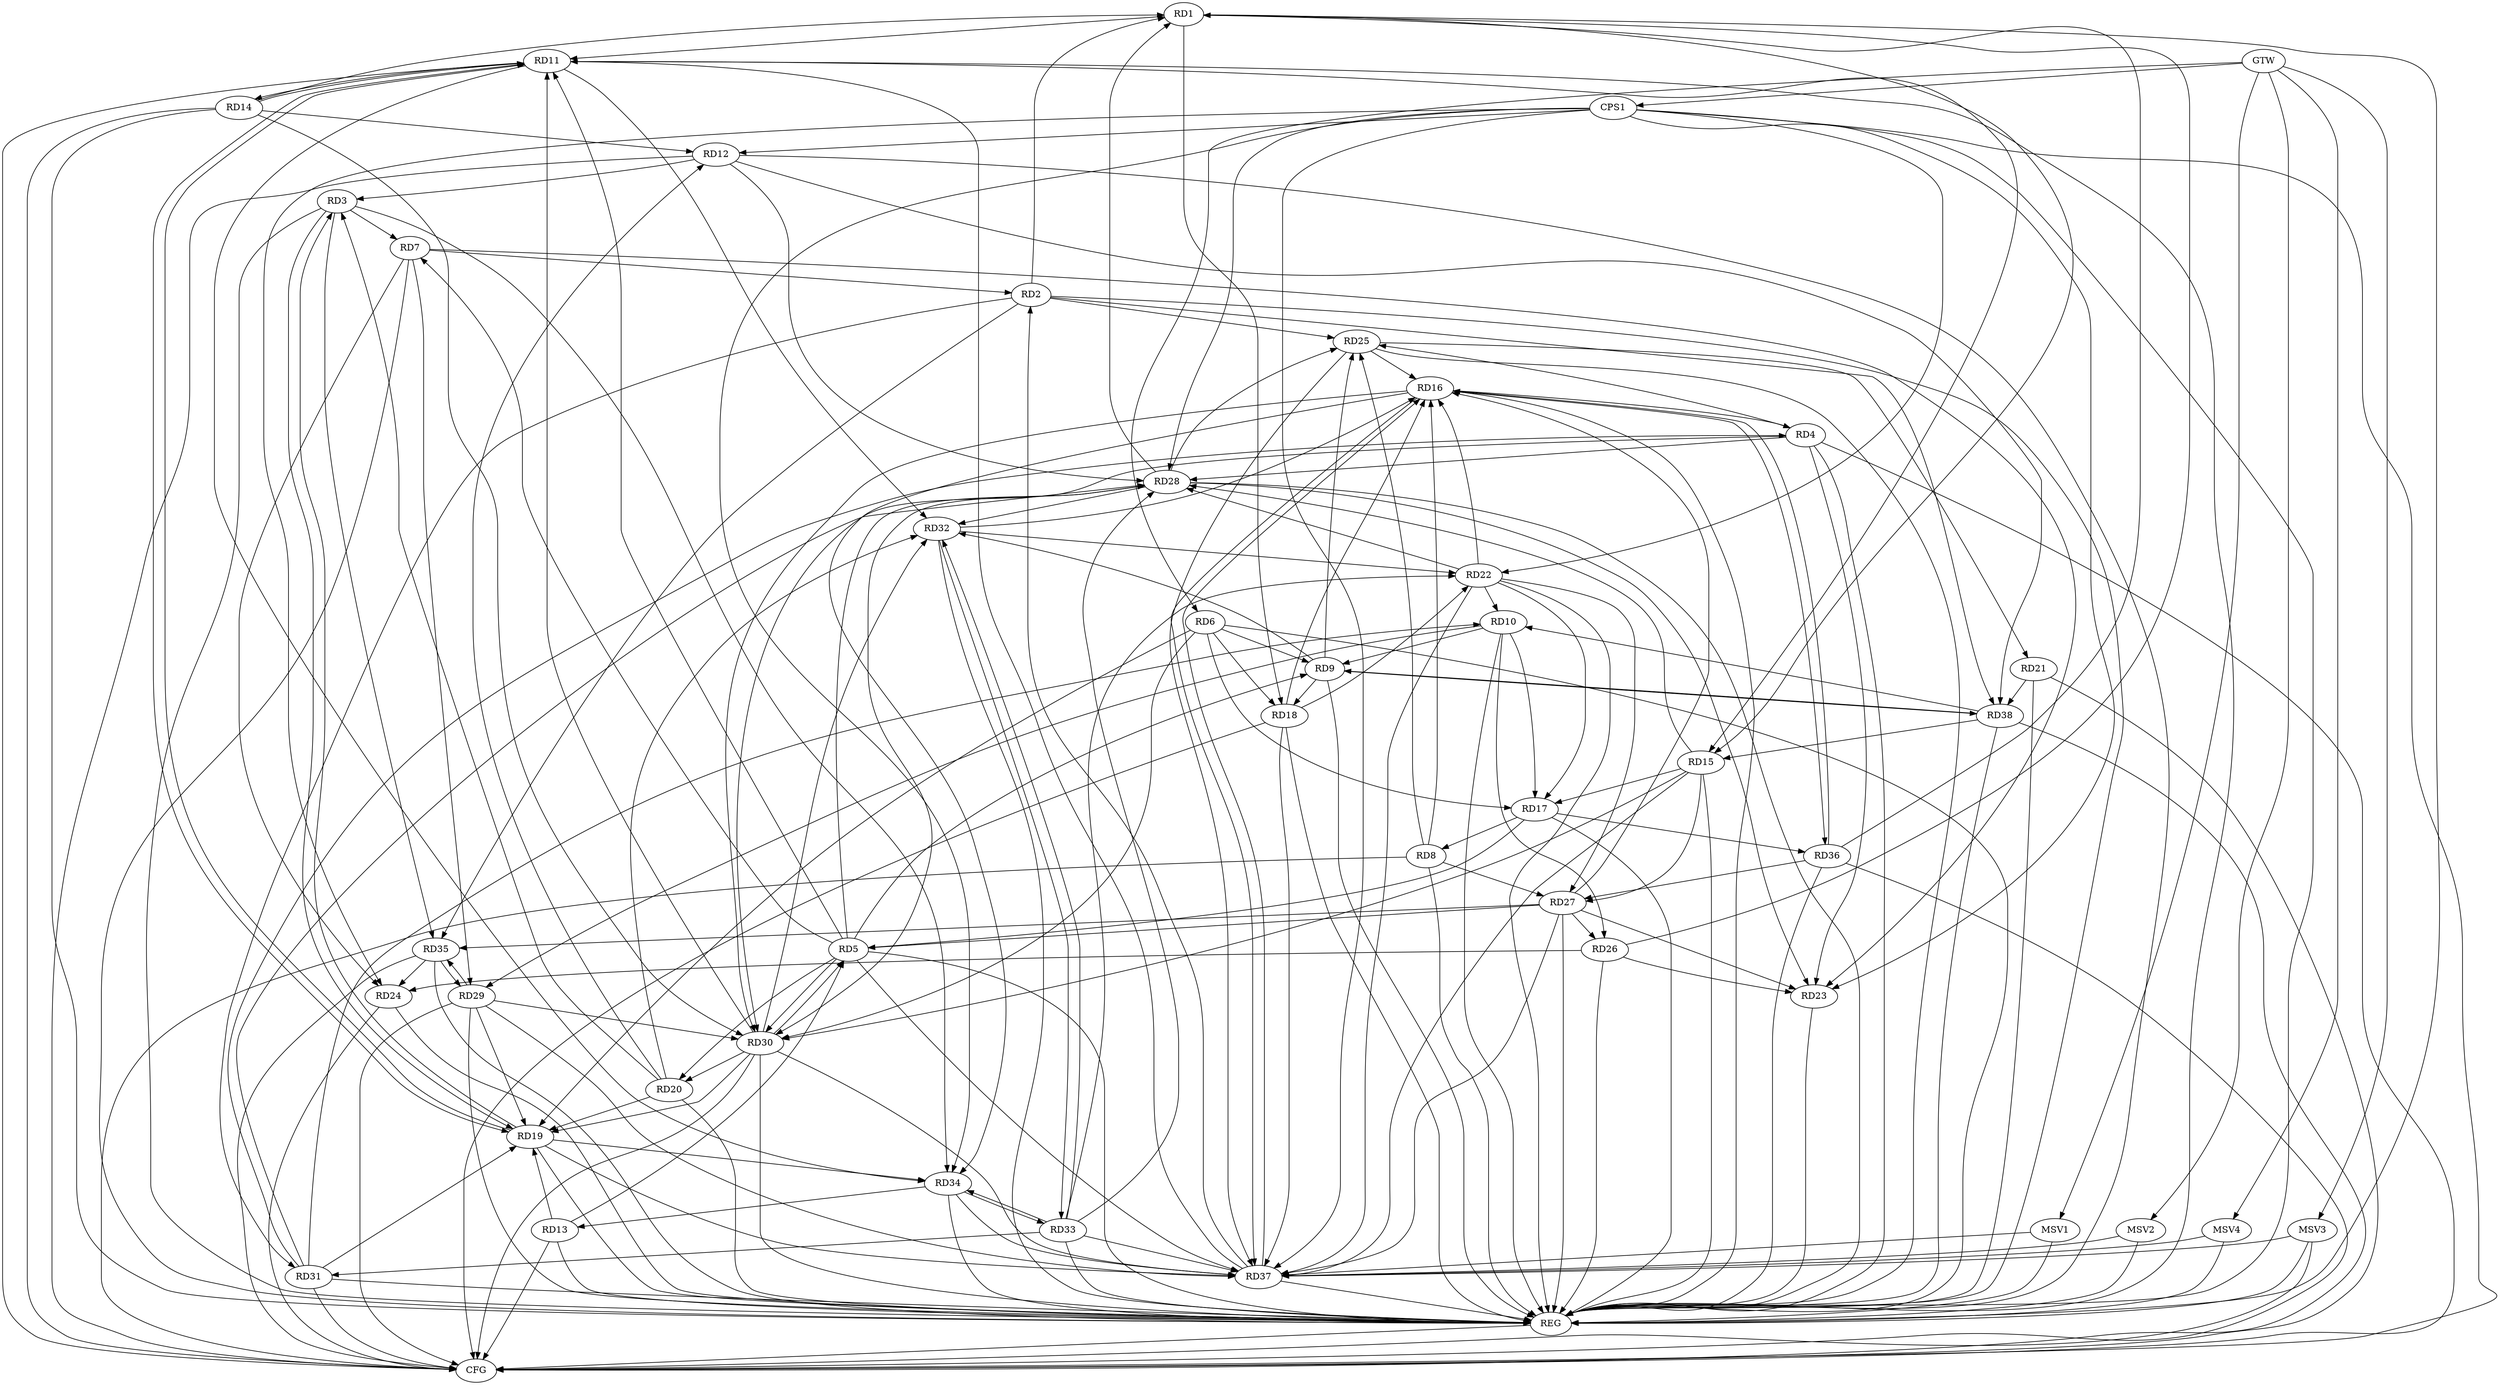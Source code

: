 strict digraph G {
  RD1 [ label="RD1" ];
  RD2 [ label="RD2" ];
  RD3 [ label="RD3" ];
  RD4 [ label="RD4" ];
  RD5 [ label="RD5" ];
  RD6 [ label="RD6" ];
  RD7 [ label="RD7" ];
  RD8 [ label="RD8" ];
  RD9 [ label="RD9" ];
  RD10 [ label="RD10" ];
  RD11 [ label="RD11" ];
  RD12 [ label="RD12" ];
  RD13 [ label="RD13" ];
  RD14 [ label="RD14" ];
  RD15 [ label="RD15" ];
  RD16 [ label="RD16" ];
  RD17 [ label="RD17" ];
  RD18 [ label="RD18" ];
  RD19 [ label="RD19" ];
  RD20 [ label="RD20" ];
  RD21 [ label="RD21" ];
  RD22 [ label="RD22" ];
  RD23 [ label="RD23" ];
  RD24 [ label="RD24" ];
  RD25 [ label="RD25" ];
  RD26 [ label="RD26" ];
  RD27 [ label="RD27" ];
  RD28 [ label="RD28" ];
  RD29 [ label="RD29" ];
  RD30 [ label="RD30" ];
  RD31 [ label="RD31" ];
  RD32 [ label="RD32" ];
  RD33 [ label="RD33" ];
  RD34 [ label="RD34" ];
  RD35 [ label="RD35" ];
  RD36 [ label="RD36" ];
  RD37 [ label="RD37" ];
  RD38 [ label="RD38" ];
  CPS1 [ label="CPS1" ];
  GTW [ label="GTW" ];
  REG [ label="REG" ];
  CFG [ label="CFG" ];
  MSV1 [ label="MSV1" ];
  MSV2 [ label="MSV2" ];
  MSV3 [ label="MSV3" ];
  MSV4 [ label="MSV4" ];
  RD2 -> RD1;
  RD1 -> RD11;
  RD14 -> RD1;
  RD1 -> RD15;
  RD1 -> RD18;
  RD26 -> RD1;
  RD28 -> RD1;
  RD36 -> RD1;
  RD7 -> RD2;
  RD2 -> RD25;
  RD2 -> RD31;
  RD2 -> RD35;
  RD37 -> RD2;
  RD2 -> RD38;
  RD3 -> RD7;
  RD12 -> RD3;
  RD3 -> RD19;
  RD19 -> RD3;
  RD20 -> RD3;
  RD3 -> RD34;
  RD3 -> RD35;
  RD16 -> RD4;
  RD4 -> RD23;
  RD4 -> RD25;
  RD4 -> RD28;
  RD4 -> RD30;
  RD31 -> RD4;
  RD5 -> RD7;
  RD5 -> RD9;
  RD5 -> RD11;
  RD13 -> RD5;
  RD17 -> RD5;
  RD5 -> RD20;
  RD27 -> RD5;
  RD5 -> RD28;
  RD5 -> RD30;
  RD30 -> RD5;
  RD5 -> RD37;
  RD6 -> RD9;
  RD6 -> RD17;
  RD6 -> RD18;
  RD6 -> RD19;
  RD6 -> RD30;
  RD7 -> RD23;
  RD7 -> RD24;
  RD7 -> RD29;
  RD8 -> RD16;
  RD17 -> RD8;
  RD8 -> RD25;
  RD8 -> RD27;
  RD10 -> RD9;
  RD9 -> RD18;
  RD9 -> RD25;
  RD9 -> RD32;
  RD9 -> RD38;
  RD38 -> RD9;
  RD10 -> RD17;
  RD22 -> RD10;
  RD10 -> RD26;
  RD10 -> RD29;
  RD31 -> RD10;
  RD38 -> RD10;
  RD11 -> RD14;
  RD14 -> RD11;
  RD11 -> RD15;
  RD11 -> RD19;
  RD19 -> RD11;
  RD30 -> RD11;
  RD11 -> RD32;
  RD11 -> RD34;
  RD37 -> RD11;
  RD14 -> RD12;
  RD20 -> RD12;
  RD12 -> RD28;
  RD12 -> RD38;
  RD13 -> RD19;
  RD34 -> RD13;
  RD14 -> RD30;
  RD15 -> RD17;
  RD15 -> RD27;
  RD15 -> RD28;
  RD15 -> RD30;
  RD15 -> RD37;
  RD38 -> RD15;
  RD18 -> RD16;
  RD22 -> RD16;
  RD25 -> RD16;
  RD27 -> RD16;
  RD16 -> RD30;
  RD32 -> RD16;
  RD16 -> RD34;
  RD16 -> RD36;
  RD36 -> RD16;
  RD16 -> RD37;
  RD37 -> RD16;
  RD22 -> RD17;
  RD17 -> RD36;
  RD18 -> RD22;
  RD18 -> RD37;
  RD20 -> RD19;
  RD29 -> RD19;
  RD30 -> RD19;
  RD31 -> RD19;
  RD19 -> RD34;
  RD19 -> RD37;
  RD30 -> RD20;
  RD20 -> RD32;
  RD25 -> RD21;
  RD21 -> RD38;
  RD22 -> RD27;
  RD22 -> RD28;
  RD32 -> RD22;
  RD33 -> RD22;
  RD22 -> RD37;
  RD26 -> RD23;
  RD27 -> RD23;
  RD28 -> RD23;
  RD26 -> RD24;
  RD35 -> RD24;
  RD28 -> RD25;
  RD25 -> RD37;
  RD27 -> RD26;
  RD27 -> RD35;
  RD36 -> RD27;
  RD27 -> RD37;
  RD28 -> RD30;
  RD31 -> RD28;
  RD28 -> RD32;
  RD33 -> RD28;
  RD29 -> RD30;
  RD29 -> RD35;
  RD35 -> RD29;
  RD29 -> RD37;
  RD30 -> RD32;
  RD30 -> RD37;
  RD33 -> RD31;
  RD32 -> RD33;
  RD33 -> RD32;
  RD33 -> RD34;
  RD34 -> RD33;
  RD33 -> RD37;
  RD34 -> RD37;
  CPS1 -> RD23;
  CPS1 -> RD24;
  CPS1 -> RD12;
  CPS1 -> RD28;
  CPS1 -> RD34;
  CPS1 -> RD37;
  CPS1 -> RD22;
  GTW -> RD6;
  GTW -> CPS1;
  RD1 -> REG;
  RD2 -> REG;
  RD3 -> REG;
  RD4 -> REG;
  RD5 -> REG;
  RD6 -> REG;
  RD7 -> REG;
  RD8 -> REG;
  RD9 -> REG;
  RD10 -> REG;
  RD11 -> REG;
  RD12 -> REG;
  RD13 -> REG;
  RD14 -> REG;
  RD15 -> REG;
  RD16 -> REG;
  RD17 -> REG;
  RD18 -> REG;
  RD19 -> REG;
  RD20 -> REG;
  RD21 -> REG;
  RD22 -> REG;
  RD23 -> REG;
  RD24 -> REG;
  RD25 -> REG;
  RD26 -> REG;
  RD27 -> REG;
  RD28 -> REG;
  RD29 -> REG;
  RD30 -> REG;
  RD31 -> REG;
  RD32 -> REG;
  RD33 -> REG;
  RD34 -> REG;
  RD35 -> REG;
  RD36 -> REG;
  RD37 -> REG;
  RD38 -> REG;
  CPS1 -> REG;
  RD38 -> CFG;
  RD36 -> CFG;
  RD4 -> CFG;
  RD11 -> CFG;
  RD8 -> CFG;
  RD21 -> CFG;
  RD35 -> CFG;
  RD24 -> CFG;
  RD31 -> CFG;
  RD29 -> CFG;
  RD13 -> CFG;
  RD18 -> CFG;
  RD14 -> CFG;
  RD30 -> CFG;
  CPS1 -> CFG;
  RD12 -> CFG;
  REG -> CFG;
  MSV1 -> RD37;
  MSV2 -> RD37;
  MSV3 -> RD37;
  MSV4 -> RD37;
  GTW -> MSV1;
  MSV1 -> REG;
  GTW -> MSV2;
  MSV2 -> REG;
  GTW -> MSV3;
  MSV3 -> REG;
  MSV3 -> CFG;
  GTW -> MSV4;
  MSV4 -> REG;
}
